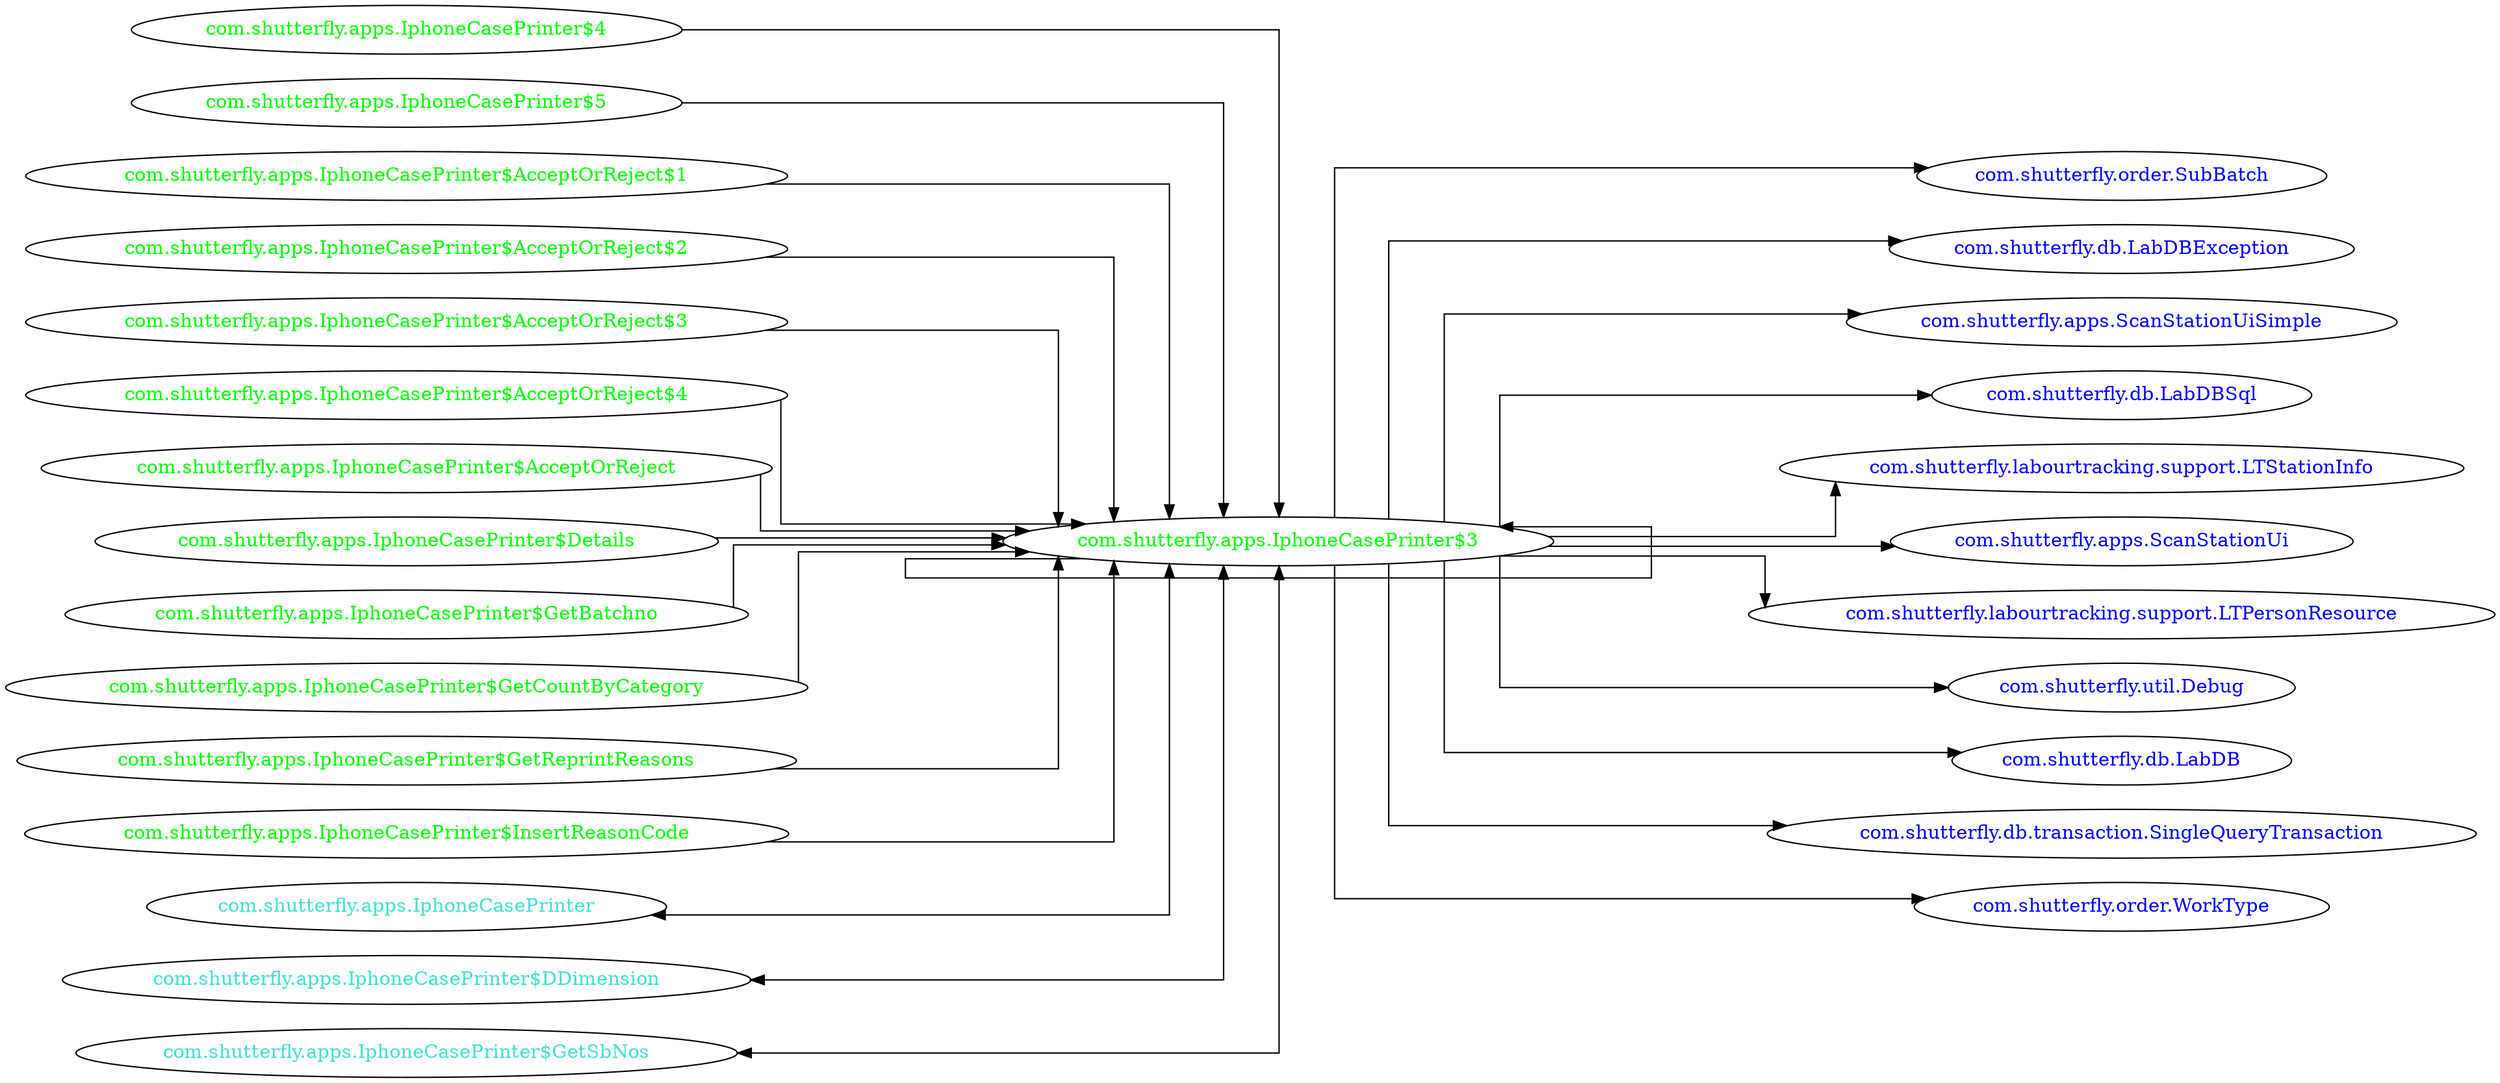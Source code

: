 digraph dependencyGraph {
 concentrate=true;
 ranksep="2.0";
 rankdir="LR"; 
 splines="ortho";
"com.shutterfly.apps.IphoneCasePrinter$3" [fontcolor="red"];
"com.shutterfly.order.SubBatch" [ fontcolor="blue" ];
"com.shutterfly.apps.IphoneCasePrinter$3"->"com.shutterfly.order.SubBatch";
"com.shutterfly.db.LabDBException" [ fontcolor="blue" ];
"com.shutterfly.apps.IphoneCasePrinter$3"->"com.shutterfly.db.LabDBException";
"com.shutterfly.apps.ScanStationUiSimple" [ fontcolor="blue" ];
"com.shutterfly.apps.IphoneCasePrinter$3"->"com.shutterfly.apps.ScanStationUiSimple";
"com.shutterfly.db.LabDBSql" [ fontcolor="blue" ];
"com.shutterfly.apps.IphoneCasePrinter$3"->"com.shutterfly.db.LabDBSql";
"com.shutterfly.labourtracking.support.LTStationInfo" [ fontcolor="blue" ];
"com.shutterfly.apps.IphoneCasePrinter$3"->"com.shutterfly.labourtracking.support.LTStationInfo";
"com.shutterfly.apps.ScanStationUi" [ fontcolor="blue" ];
"com.shutterfly.apps.IphoneCasePrinter$3"->"com.shutterfly.apps.ScanStationUi";
"com.shutterfly.labourtracking.support.LTPersonResource" [ fontcolor="blue" ];
"com.shutterfly.apps.IphoneCasePrinter$3"->"com.shutterfly.labourtracking.support.LTPersonResource";
"com.shutterfly.util.Debug" [ fontcolor="blue" ];
"com.shutterfly.apps.IphoneCasePrinter$3"->"com.shutterfly.util.Debug";
"com.shutterfly.db.LabDB" [ fontcolor="blue" ];
"com.shutterfly.apps.IphoneCasePrinter$3"->"com.shutterfly.db.LabDB";
"com.shutterfly.db.transaction.SingleQueryTransaction" [ fontcolor="blue" ];
"com.shutterfly.apps.IphoneCasePrinter$3"->"com.shutterfly.db.transaction.SingleQueryTransaction";
"com.shutterfly.order.WorkType" [ fontcolor="blue" ];
"com.shutterfly.apps.IphoneCasePrinter$3"->"com.shutterfly.order.WorkType";
"com.shutterfly.apps.IphoneCasePrinter$3" [ fontcolor="green" ];
"com.shutterfly.apps.IphoneCasePrinter$3"->"com.shutterfly.apps.IphoneCasePrinter$3";
"com.shutterfly.apps.IphoneCasePrinter$4" [ fontcolor="green" ];
"com.shutterfly.apps.IphoneCasePrinter$4"->"com.shutterfly.apps.IphoneCasePrinter$3";
"com.shutterfly.apps.IphoneCasePrinter$5" [ fontcolor="green" ];
"com.shutterfly.apps.IphoneCasePrinter$5"->"com.shutterfly.apps.IphoneCasePrinter$3";
"com.shutterfly.apps.IphoneCasePrinter$AcceptOrReject$1" [ fontcolor="green" ];
"com.shutterfly.apps.IphoneCasePrinter$AcceptOrReject$1"->"com.shutterfly.apps.IphoneCasePrinter$3";
"com.shutterfly.apps.IphoneCasePrinter$AcceptOrReject$2" [ fontcolor="green" ];
"com.shutterfly.apps.IphoneCasePrinter$AcceptOrReject$2"->"com.shutterfly.apps.IphoneCasePrinter$3";
"com.shutterfly.apps.IphoneCasePrinter$AcceptOrReject$3" [ fontcolor="green" ];
"com.shutterfly.apps.IphoneCasePrinter$AcceptOrReject$3"->"com.shutterfly.apps.IphoneCasePrinter$3";
"com.shutterfly.apps.IphoneCasePrinter$AcceptOrReject$4" [ fontcolor="green" ];
"com.shutterfly.apps.IphoneCasePrinter$AcceptOrReject$4"->"com.shutterfly.apps.IphoneCasePrinter$3";
"com.shutterfly.apps.IphoneCasePrinter$AcceptOrReject" [ fontcolor="green" ];
"com.shutterfly.apps.IphoneCasePrinter$AcceptOrReject"->"com.shutterfly.apps.IphoneCasePrinter$3";
"com.shutterfly.apps.IphoneCasePrinter$Details" [ fontcolor="green" ];
"com.shutterfly.apps.IphoneCasePrinter$Details"->"com.shutterfly.apps.IphoneCasePrinter$3";
"com.shutterfly.apps.IphoneCasePrinter$GetBatchno" [ fontcolor="green" ];
"com.shutterfly.apps.IphoneCasePrinter$GetBatchno"->"com.shutterfly.apps.IphoneCasePrinter$3";
"com.shutterfly.apps.IphoneCasePrinter$GetCountByCategory" [ fontcolor="green" ];
"com.shutterfly.apps.IphoneCasePrinter$GetCountByCategory"->"com.shutterfly.apps.IphoneCasePrinter$3";
"com.shutterfly.apps.IphoneCasePrinter$GetReprintReasons" [ fontcolor="green" ];
"com.shutterfly.apps.IphoneCasePrinter$GetReprintReasons"->"com.shutterfly.apps.IphoneCasePrinter$3";
"com.shutterfly.apps.IphoneCasePrinter$InsertReasonCode" [ fontcolor="green" ];
"com.shutterfly.apps.IphoneCasePrinter$InsertReasonCode"->"com.shutterfly.apps.IphoneCasePrinter$3";
"com.shutterfly.apps.IphoneCasePrinter" [ fontcolor="turquoise" ];
"com.shutterfly.apps.IphoneCasePrinter"->"com.shutterfly.apps.IphoneCasePrinter$3" [dir=both];
"com.shutterfly.apps.IphoneCasePrinter$DDimension" [ fontcolor="turquoise" ];
"com.shutterfly.apps.IphoneCasePrinter$DDimension"->"com.shutterfly.apps.IphoneCasePrinter$3" [dir=both];
"com.shutterfly.apps.IphoneCasePrinter$GetSbNos" [ fontcolor="turquoise" ];
"com.shutterfly.apps.IphoneCasePrinter$GetSbNos"->"com.shutterfly.apps.IphoneCasePrinter$3" [dir=both];
}